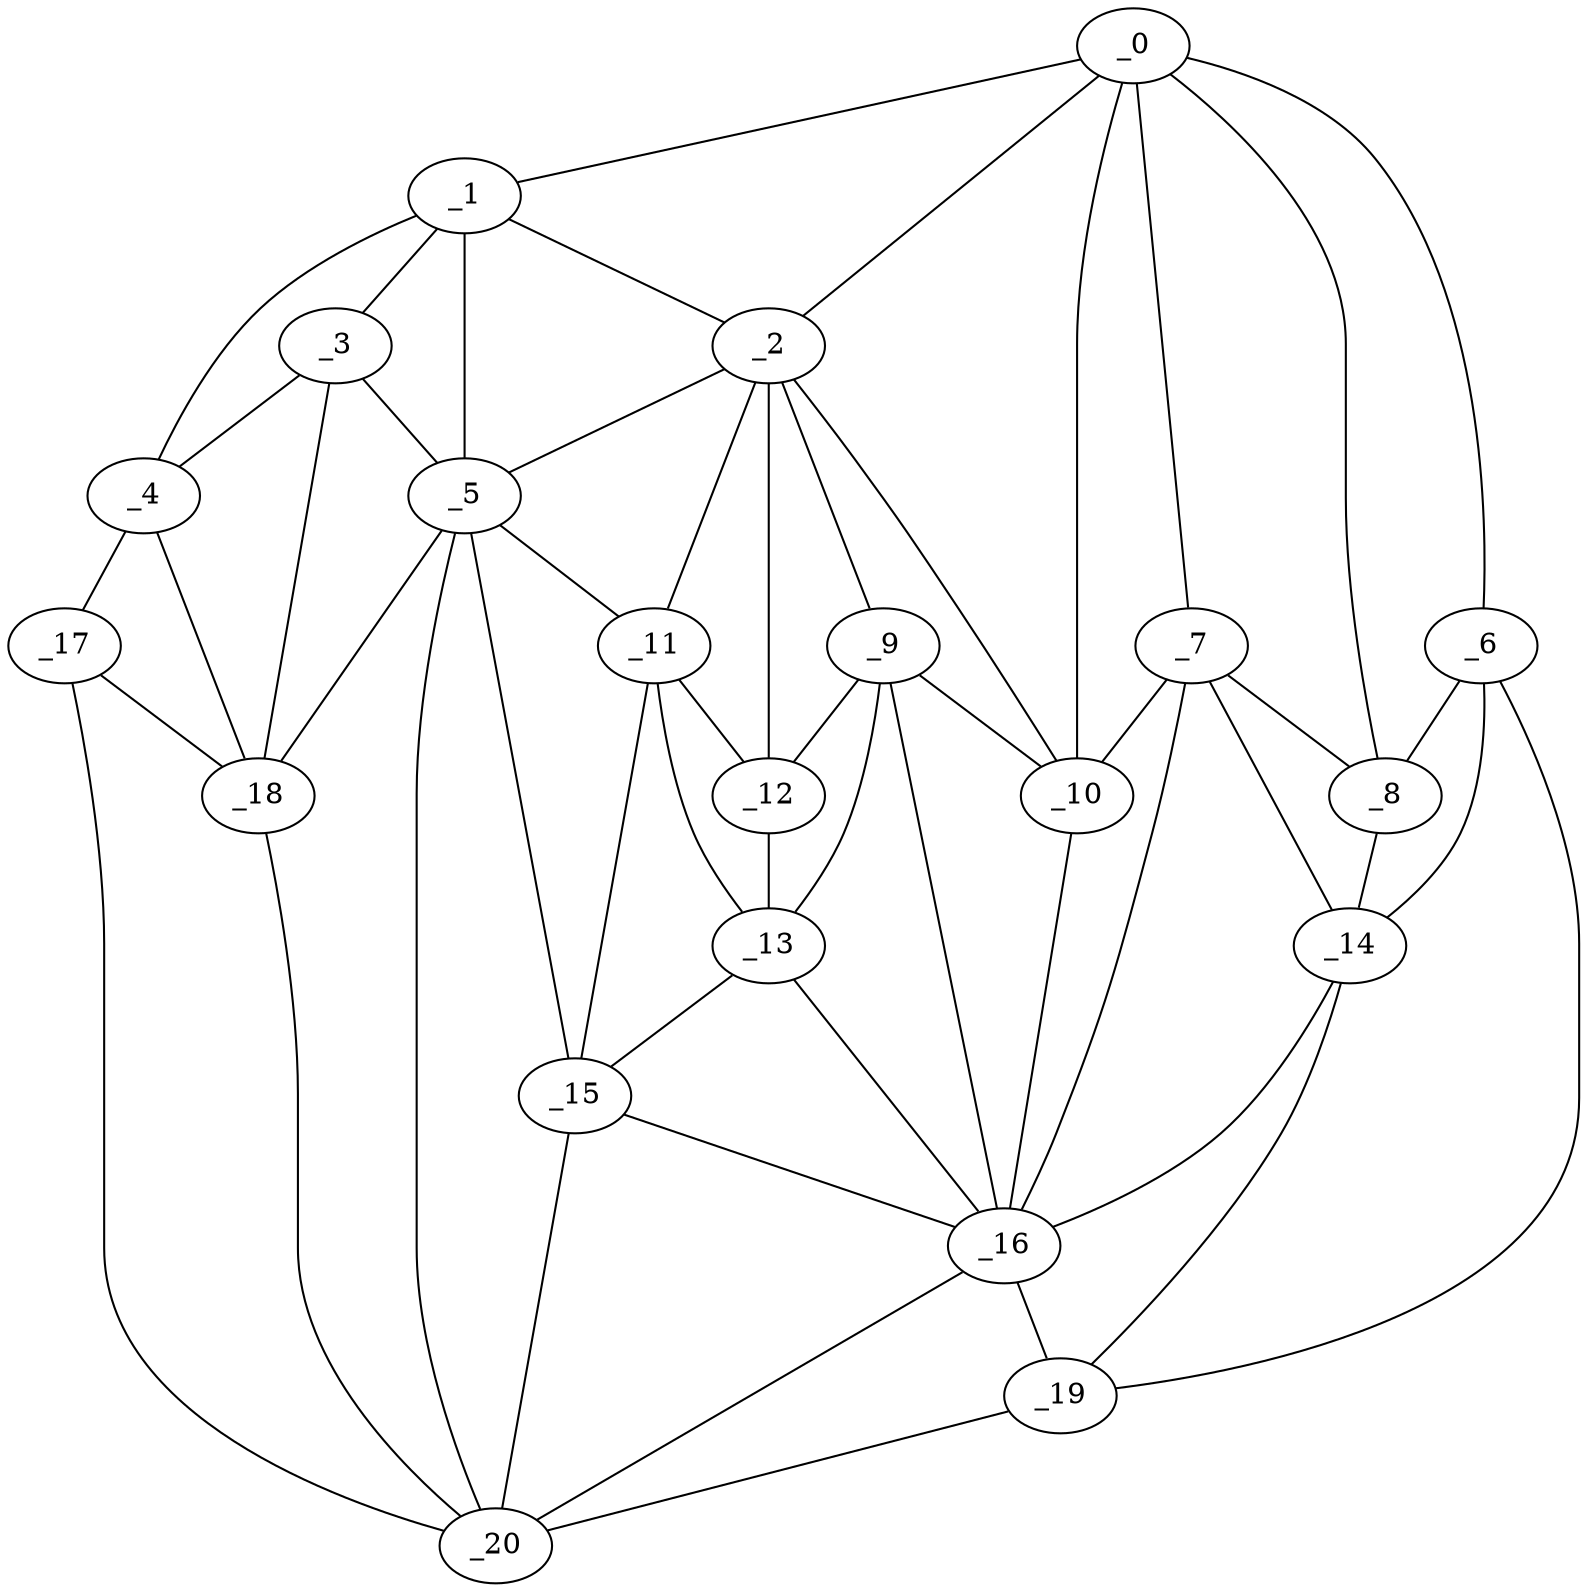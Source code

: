 graph "obj61__90.gxl" {
	_0	 [x=38,
		y=99];
	_1	 [x=39,
		y=39];
	_0 -- _1	 [valence=1];
	_2	 [x=40,
		y=84];
	_0 -- _2	 [valence=1];
	_6	 [x=60,
		y=124];
	_0 -- _6	 [valence=1];
	_7	 [x=64,
		y=102];
	_0 -- _7	 [valence=2];
	_8	 [x=64,
		y=114];
	_0 -- _8	 [valence=2];
	_10	 [x=65,
		y=94];
	_0 -- _10	 [valence=2];
	_1 -- _2	 [valence=2];
	_3	 [x=46,
		y=34];
	_1 -- _3	 [valence=2];
	_4	 [x=50,
		y=7];
	_1 -- _4	 [valence=1];
	_5	 [x=60,
		y=54];
	_1 -- _5	 [valence=2];
	_2 -- _5	 [valence=2];
	_9	 [x=65,
		y=87];
	_2 -- _9	 [valence=2];
	_2 -- _10	 [valence=2];
	_11	 [x=66,
		y=66];
	_2 -- _11	 [valence=2];
	_12	 [x=66,
		y=78];
	_2 -- _12	 [valence=2];
	_3 -- _4	 [valence=2];
	_3 -- _5	 [valence=2];
	_18	 [x=82,
		y=32];
	_3 -- _18	 [valence=2];
	_17	 [x=80,
		y=7];
	_4 -- _17	 [valence=1];
	_4 -- _18	 [valence=1];
	_5 -- _11	 [valence=2];
	_15	 [x=78,
		y=64];
	_5 -- _15	 [valence=2];
	_5 -- _18	 [valence=1];
	_20	 [x=89,
		y=40];
	_5 -- _20	 [valence=2];
	_6 -- _8	 [valence=1];
	_14	 [x=77,
		y=112];
	_6 -- _14	 [valence=2];
	_19	 [x=86,
		y=120];
	_6 -- _19	 [valence=1];
	_7 -- _8	 [valence=1];
	_7 -- _10	 [valence=2];
	_7 -- _14	 [valence=2];
	_16	 [x=79,
		y=95];
	_7 -- _16	 [valence=2];
	_8 -- _14	 [valence=2];
	_9 -- _10	 [valence=1];
	_9 -- _12	 [valence=1];
	_13	 [x=76,
		y=79];
	_9 -- _13	 [valence=1];
	_9 -- _16	 [valence=2];
	_10 -- _16	 [valence=2];
	_11 -- _12	 [valence=1];
	_11 -- _13	 [valence=2];
	_11 -- _15	 [valence=2];
	_12 -- _13	 [valence=2];
	_13 -- _15	 [valence=2];
	_13 -- _16	 [valence=2];
	_14 -- _16	 [valence=1];
	_14 -- _19	 [valence=2];
	_15 -- _16	 [valence=2];
	_15 -- _20	 [valence=1];
	_16 -- _19	 [valence=2];
	_16 -- _20	 [valence=1];
	_17 -- _18	 [valence=2];
	_17 -- _20	 [valence=1];
	_18 -- _20	 [valence=1];
	_19 -- _20	 [valence=1];
}
